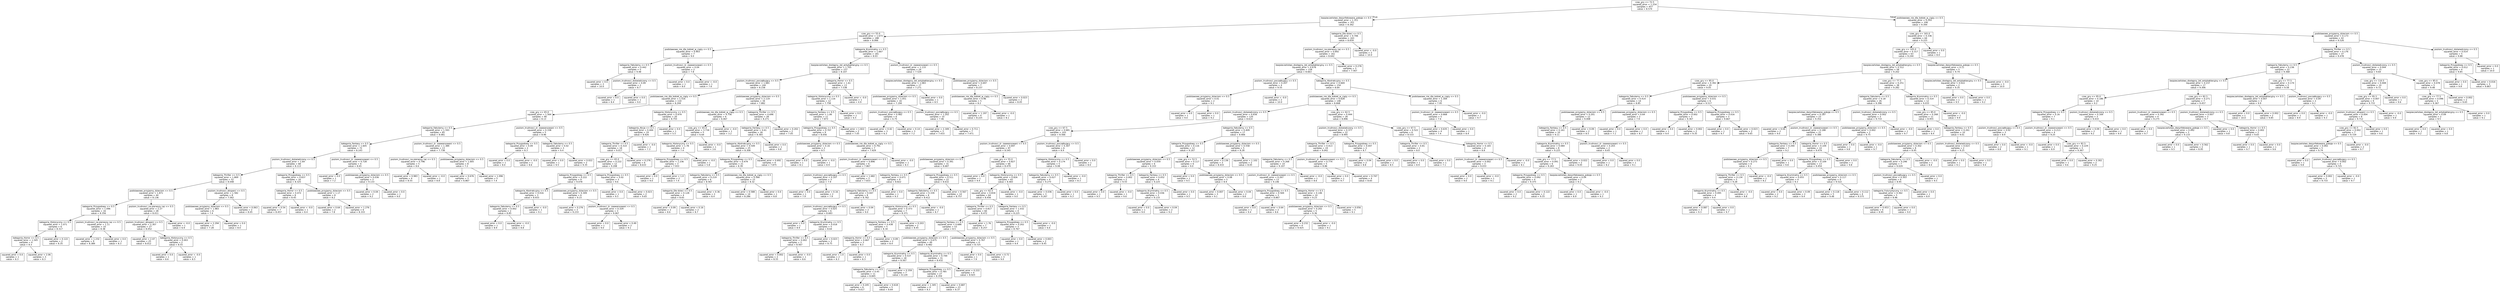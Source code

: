 digraph Tree {
node [shape=box, fontname="helvetica"] ;
edge [fontname="helvetica"] ;
0 [label="czas_gry <= 72.5\nsquared_error = 1.254\nsamples = 457\nvalue = 8.574"] ;
1 [label="bezpieczeństwo_dezynfekowane_pokoje <= 0.5\nsquared_error = 1.311\nsamples = 351\nvalue = 8.342"] ;
0 -> 1 [labeldistance=2.5, labelangle=45, headlabel="True"] ;
2 [label="czas_gry <= 55.0\nsquared_error = 1.673\nsamples = 188\nvalue = 8.066"] ;
1 -> 2 ;
3 [label="podstawowe_nie_dla_kobiet_w_ciąży <= 0.5\nsquared_error = 0.903\nsamples = 7\nvalue = 9.0"] ;
2 -> 3 ;
4 [label="kategoria_Fabularny <= 0.5\nsquared_error = 0.442\nsamples = 5\nvalue = 9.48"] ;
3 -> 4 ;
5 [label="squared_error = 0.0\nsamples = 3\nvalue = 10.0"] ;
4 -> 5 ;
6 [label="poziom_trudnosci_doświadczony <= 0.5\nsquared_error = 0.09\nsamples = 2\nvalue = 8.7"] ;
4 -> 6 ;
7 [label="squared_error = 0.0\nsamples = 1\nvalue = 8.4"] ;
6 -> 7 ;
8 [label="squared_error = 0.0\nsamples = 1\nvalue = 9.0"] ;
6 -> 8 ;
9 [label="poziom_trudnosci_śr. zaawansowani <= 0.5\nsquared_error = 0.04\nsamples = 2\nvalue = 7.8"] ;
3 -> 9 ;
10 [label="squared_error = 0.0\nsamples = 1\nvalue = 8.0"] ;
9 -> 10 ;
11 [label="squared_error = -0.0\nsamples = 1\nvalue = 7.6"] ;
9 -> 11 ;
12 [label="kategoria_Kryminalny <= 0.5\nsquared_error = 1.667\nsamples = 181\nvalue = 8.03"] ;
2 -> 12 ;
13 [label="bezpieczeństwo_dostępny_żel_antybakteryjny <= 0.5\nsquared_error = 1.705\nsamples = 157\nvalue = 8.107"] ;
12 -> 13 ;
14 [label="poziom_trudnosci_początkujący <= 0.5\nsquared_error = 1.681\nsamples = 144\nvalue = 8.158"] ;
13 -> 14 ;
15 [label="podstawowe_nie_dla_kobiet_w_ciąży <= 0.5\nsquared_error = 1.516\nsamples = 110\nvalue = 8.244"] ;
14 -> 15 ;
16 [label="czas_gry <= 65.0\nsquared_error = 1.564\nsamples = 90\nvalue = 8.13"] ;
15 -> 16 ;
17 [label="kategoria_Fabularny <= 0.5\nsquared_error = 1.593\nsamples = 85\nvalue = 8.081"] ;
16 -> 17 ;
18 [label="kategoria_Fantasy <= 0.5\nsquared_error = 1.605\nsamples = 72\nvalue = 8.143"] ;
17 -> 18 ;
19 [label="poziom_trudnosci_doświadczony <= 0.5\nsquared_error = 1.64\nsamples = 68\nvalue = 8.113"] ;
18 -> 19 ;
20 [label="kategoria_Thriller <= 0.5\nsquared_error = 1.869\nsamples = 52\nvalue = 8.048"] ;
19 -> 20 ;
21 [label="podstawowe_przyjazny_dzieciom <= 0.5\nsquared_error = 1.871\nsamples = 44\nvalue = 8.136"] ;
20 -> 21 ;
22 [label="kategoria_Przygodowy <= 0.5\nsquared_error = 1.096\nsamples = 16\nvalue = 8.356"] ;
21 -> 22 ;
23 [label="kategoria_Historyczny <= 0.5\nsquared_error = 1.071\nsamples = 6\nvalue = 8.317"] ;
22 -> 23 ;
24 [label="kategoria_Horror <= 0.5\nsquared_error = 1.545\nsamples = 4\nvalue = 8.3"] ;
23 -> 24 ;
25 [label="squared_error = 0.0\nsamples = 1\nvalue = 8.3"] ;
24 -> 25 ;
26 [label="squared_error = 2.06\nsamples = 3\nvalue = 8.3"] ;
24 -> 26 ;
27 [label="squared_error = 0.122\nsamples = 2\nvalue = 8.35"] ;
23 -> 27 ;
28 [label="poziom_trudnosci_na pierwszy raz <= 0.5\nsquared_error = 1.11\nsamples = 10\nvalue = 8.38"] ;
22 -> 28 ;
29 [label="squared_error = 1.232\nsamples = 9\nvalue = 8.389"] ;
28 -> 29 ;
30 [label="squared_error = 0.0\nsamples = 1\nvalue = 8.3"] ;
28 -> 30 ;
31 [label="poziom_trudnosci_na pierwszy raz <= 0.5\nsquared_error = 2.27\nsamples = 28\nvalue = 8.011"] ;
21 -> 31 ;
32 [label="poziom_trudnosci_eksperci <= 0.5\nsquared_error = 2.307\nsamples = 27\nvalue = 8.052"] ;
31 -> 32 ;
33 [label="squared_error = 2.47\nsamples = 25\nvalue = 8.012"] ;
32 -> 33 ;
34 [label="kategoria_Historyczny <= 0.5\nsquared_error = 0.003\nsamples = 2\nvalue = 8.55"] ;
32 -> 34 ;
35 [label="squared_error = 0.0\nsamples = 1\nvalue = 8.6"] ;
34 -> 35 ;
36 [label="squared_error = -0.0\nsamples = 1\nvalue = 8.5"] ;
34 -> 36 ;
37 [label="squared_error = -0.0\nsamples = 1\nvalue = 6.9"] ;
31 -> 37 ;
38 [label="poziom_trudnosci_eksperci <= 0.5\nsquared_error = 1.582\nsamples = 8\nvalue = 7.562"] ;
20 -> 38 ;
39 [label="podstawowe_przyjazny_dzieciom <= 0.5\nsquared_error = 1.983\nsamples = 6\nvalue = 7.4"] ;
38 -> 39 ;
40 [label="squared_error = 2.294\nsamples = 5\nvalue = 7.28"] ;
39 -> 40 ;
41 [label="squared_error = 0.0\nsamples = 1\nvalue = 8.0"] ;
39 -> 41 ;
42 [label="squared_error = 0.063\nsamples = 2\nvalue = 8.05"] ;
38 -> 42 ;
43 [label="kategoria_Przygodowy <= 0.5\nsquared_error = 0.837\nsamples = 16\nvalue = 8.325"] ;
19 -> 43 ;
44 [label="kategoria_Horror <= 0.5\nsquared_error = 0.472\nsamples = 8\nvalue = 8.45"] ;
43 -> 44 ;
45 [label="squared_error = 0.54\nsamples = 7\nvalue = 8.457"] ;
44 -> 45 ;
46 [label="squared_error = -0.0\nsamples = 1\nvalue = 8.4"] ;
44 -> 46 ;
47 [label="podstawowe_przyjazny_dzieciom <= 0.5\nsquared_error = 1.17\nsamples = 8\nvalue = 8.2"] ;
43 -> 47 ;
48 [label="squared_error = 0.64\nsamples = 2\nvalue = 7.8"] ;
47 -> 48 ;
49 [label="squared_error = 1.276\nsamples = 6\nvalue = 8.333"] ;
47 -> 49 ;
50 [label="poziom_trudnosci_śr. zaawansowani <= 0.5\nsquared_error = 0.728\nsamples = 4\nvalue = 8.65"] ;
18 -> 50 ;
51 [label="squared_error = 0.0\nsamples = 1\nvalue = 7.2"] ;
50 -> 51 ;
52 [label="podstawowe_przyjazny_dzieciom <= 0.5\nsquared_error = 0.036\nsamples = 3\nvalue = 9.133"] ;
50 -> 52 ;
53 [label="squared_error = 0.04\nsamples = 2\nvalue = 9.2"] ;
52 -> 53 ;
54 [label="squared_error = 0.0\nsamples = 1\nvalue = 9.0"] ;
52 -> 54 ;
55 [label="poziom_trudnosci_śr. zaawansowani <= 0.5\nsquared_error = 1.389\nsamples = 13\nvalue = 7.738"] ;
17 -> 55 ;
56 [label="poziom_trudnosci_na pierwszy raz <= 0.5\nsquared_error = 0.796\nsamples = 5\nvalue = 8.6"] ;
55 -> 56 ;
57 [label="squared_error = 0.983\nsamples = 4\nvalue = 8.55"] ;
56 -> 57 ;
58 [label="squared_error = -0.0\nsamples = 1\nvalue = 8.8"] ;
56 -> 58 ;
59 [label="podstawowe_przyjazny_dzieciom <= 0.5\nsquared_error = 1.005\nsamples = 8\nvalue = 7.2"] ;
55 -> 59 ;
60 [label="squared_error = 0.676\nsamples = 3\nvalue = 6.867"] ;
59 -> 60 ;
61 [label="squared_error = 1.096\nsamples = 5\nvalue = 7.4"] ;
59 -> 61 ;
62 [label="poziom_trudnosci_śr. zaawansowani <= 0.5\nsquared_error = 0.338\nsamples = 5\nvalue = 8.96"] ;
16 -> 62 ;
63 [label="kategoria_Przygodowy <= 0.5\nsquared_error = 0.09\nsamples = 2\nvalue = 8.3"] ;
62 -> 63 ;
64 [label="squared_error = 0.0\nsamples = 1\nvalue = 8.0"] ;
63 -> 64 ;
65 [label="squared_error = -0.0\nsamples = 1\nvalue = 8.6"] ;
63 -> 65 ;
66 [label="kategoria_Fabularny <= 0.5\nsquared_error = 0.02\nsamples = 3\nvalue = 9.4"] ;
62 -> 66 ;
67 [label="squared_error = 0.0\nsamples = 1\nvalue = 9.5"] ;
66 -> 67 ;
68 [label="squared_error = 0.022\nsamples = 2\nvalue = 9.35"] ;
66 -> 68 ;
69 [label="kategoria_Historyczny <= 0.5\nsquared_error = 0.979\nsamples = 20\nvalue = 8.755"] ;
15 -> 69 ;
70 [label="kategoria_Akcja <= 0.5\nsquared_error = 0.444\nsamples = 19\nvalue = 8.926"] ;
69 -> 70 ;
71 [label="kategoria_Thriller <= 0.5\nsquared_error = 0.314\nsamples = 18\nvalue = 9.017"] ;
70 -> 71 ;
72 [label="czas_gry <= 65.0\nsquared_error = 0.222\nsamples = 12\nvalue = 9.208"] ;
71 -> 72 ;
73 [label="kategoria_Przygodowy <= 0.5\nsquared_error = 0.222\nsamples = 9\nvalue = 9.078"] ;
72 -> 73 ;
74 [label="kategoria_Abstrakcyjny <= 0.5\nsquared_error = 0.016\nsamples = 3\nvalue = 8.933"] ;
73 -> 74 ;
75 [label="kategoria_Fabularny <= 0.5\nsquared_error = 0.002\nsamples = 2\nvalue = 8.85"] ;
74 -> 75 ;
76 [label="squared_error = 0.0\nsamples = 1\nvalue = 8.9"] ;
75 -> 76 ;
77 [label="squared_error = -0.0\nsamples = 1\nvalue = 8.8"] ;
75 -> 77 ;
78 [label="squared_error = -0.0\nsamples = 1\nvalue = 9.1"] ;
74 -> 78 ;
79 [label="podstawowe_przyjazny_dzieciom <= 0.5\nsquared_error = 0.309\nsamples = 6\nvalue = 9.15"] ;
73 -> 79 ;
80 [label="squared_error = 0.276\nsamples = 3\nvalue = 9.233"] ;
79 -> 80 ;
81 [label="poziom_trudnosci_śr. zaawansowani <= 0.5\nsquared_error = 0.329\nsamples = 3\nvalue = 9.067"] ;
79 -> 81 ;
82 [label="squared_error = 0.0\nsamples = 1\nvalue = 9.0"] ;
81 -> 82 ;
83 [label="squared_error = 0.49\nsamples = 2\nvalue = 9.1"] ;
81 -> 83 ;
84 [label="kategoria_Przygodowy <= 0.5\nsquared_error = 0.02\nsamples = 3\nvalue = 9.6"] ;
72 -> 84 ;
85 [label="squared_error = 0.0\nsamples = 1\nvalue = 9.5"] ;
84 -> 85 ;
86 [label="squared_error = 0.023\nsamples = 2\nvalue = 9.65"] ;
84 -> 86 ;
87 [label="squared_error = 0.276\nsamples = 6\nvalue = 8.633"] ;
71 -> 87 ;
88 [label="squared_error = -0.0\nsamples = 1\nvalue = 7.3"] ;
70 -> 88 ;
89 [label="squared_error = 0.0\nsamples = 1\nvalue = 5.5"] ;
69 -> 89 ;
90 [label="podstawowe_przyjazny_dzieciom <= 0.5\nsquared_error = 2.119\nsamples = 34\nvalue = 7.882"] ;
14 -> 90 ;
91 [label="podstawowe_nie_dla_kobiet_w_ciąży <= 0.5\nsquared_error = 4.756\nsamples = 6\nvalue = 6.067"] ;
90 -> 91 ;
92 [label="czas_gry <= 65.0\nsquared_error = 3.734\nsamples = 5\nvalue = 6.64"] ;
91 -> 92 ;
93 [label="kategoria_Historyczny <= 0.5\nsquared_error = 1.78\nsamples = 4\nvalue = 7.4"] ;
92 -> 93 ;
94 [label="kategoria_Przygodowy <= 0.5\nsquared_error = 1.236\nsamples = 3\nvalue = 7.933"] ;
93 -> 94 ;
95 [label="squared_error = 0.0\nsamples = 1\nvalue = 9.0"] ;
94 -> 95 ;
96 [label="squared_error = 1.0\nsamples = 2\nvalue = 7.4"] ;
94 -> 96 ;
97 [label="squared_error = -0.0\nsamples = 1\nvalue = 5.8"] ;
93 -> 97 ;
98 [label="squared_error = -0.0\nsamples = 1\nvalue = 3.6"] ;
92 -> 98 ;
99 [label="squared_error = -0.0\nsamples = 1\nvalue = 3.2"] ;
91 -> 99 ;
100 [label="kategoria_Thriller <= 0.5\nsquared_error = 0.696\nsamples = 28\nvalue = 8.271"] ;
90 -> 100 ;
101 [label="kategoria_Fantasy <= 0.5\nsquared_error = 0.61\nsamples = 26\nvalue = 8.365"] ;
100 -> 101 ;
102 [label="kategoria_Abstrakcyjny <= 0.5\nsquared_error = 0.549\nsamples = 25\nvalue = 8.308"] ;
101 -> 102 ;
103 [label="kategoria_Przygodowy <= 0.5\nsquared_error = 0.479\nsamples = 21\nvalue = 8.39"] ;
102 -> 103 ;
104 [label="kategoria_Fabularny <= 0.5\nsquared_error = 0.219\nsamples = 6\nvalue = 8.567"] ;
103 -> 104 ;
105 [label="kategoria_Dla dzieci <= 0.5\nsquared_error = 0.128\nsamples = 4\nvalue = 8.65"] ;
104 -> 105 ;
106 [label="squared_error = 0.09\nsamples = 2\nvalue = 8.6"] ;
105 -> 106 ;
107 [label="squared_error = 0.16\nsamples = 2\nvalue = 8.7"] ;
105 -> 107 ;
108 [label="squared_error = 0.36\nsamples = 2\nvalue = 8.4"] ;
104 -> 108 ;
109 [label="podstawowe_nie_dla_kobiet_w_ciąży <= 0.5\nsquared_error = 0.566\nsamples = 15\nvalue = 8.32"] ;
103 -> 109 ;
110 [label="squared_error = 0.588\nsamples = 14\nvalue = 8.286"] ;
109 -> 110 ;
111 [label="squared_error = 0.0\nsamples = 1\nvalue = 8.8"] ;
109 -> 111 ;
112 [label="squared_error = 0.692\nsamples = 4\nvalue = 7.875"] ;
102 -> 112 ;
113 [label="squared_error = 0.0\nsamples = 1\nvalue = 9.8"] ;
101 -> 113 ;
114 [label="squared_error = 0.202\nsamples = 2\nvalue = 7.05"] ;
100 -> 114 ;
115 [label="kategoria_Horror <= 0.5\nsquared_error = 1.61\nsamples = 13\nvalue = 7.538"] ;
13 -> 115 ;
116 [label="kategoria_Historyczny <= 0.5\nsquared_error = 1.116\nsamples = 12\nvalue = 7.758"] ;
115 -> 116 ;
117 [label="kategoria_Fantasy <= 0.5\nsquared_error = 1.06\nsamples = 11\nvalue = 7.873"] ;
116 -> 117 ;
118 [label="kategoria_Przygodowy <= 0.5\nsquared_error = 0.707\nsamples = 9\nvalue = 8.056"] ;
117 -> 118 ;
119 [label="podstawowe_przyjazny_dzieciom <= 0.5\nsquared_error = 0.16\nsamples = 2\nvalue = 8.5"] ;
118 -> 119 ;
120 [label="squared_error = 0.0\nsamples = 1\nvalue = 8.1"] ;
119 -> 120 ;
121 [label="squared_error = -0.0\nsamples = 1\nvalue = 8.9"] ;
119 -> 121 ;
122 [label="podstawowe_nie_dla_kobiet_w_ciąży <= 0.5\nsquared_error = 0.791\nsamples = 7\nvalue = 7.929"] ;
118 -> 122 ;
123 [label="poziom_trudnosci_śr. zaawansowani <= 0.5\nsquared_error = 0.896\nsamples = 6\nvalue = 7.867"] ;
122 -> 123 ;
124 [label="poziom_trudnosci_początkujący <= 0.5\nsquared_error = 0.107\nsamples = 3\nvalue = 7.9"] ;
123 -> 124 ;
125 [label="squared_error = 0.0\nsamples = 1\nvalue = 7.9"] ;
124 -> 125 ;
126 [label="squared_error = 0.16\nsamples = 2\nvalue = 7.9"] ;
124 -> 126 ;
127 [label="squared_error = 1.682\nsamples = 3\nvalue = 7.833"] ;
123 -> 127 ;
128 [label="squared_error = -0.0\nsamples = 1\nvalue = 8.3"] ;
122 -> 128 ;
129 [label="squared_error = 1.822\nsamples = 2\nvalue = 7.05"] ;
117 -> 129 ;
130 [label="squared_error = 0.0\nsamples = 1\nvalue = 6.5"] ;
116 -> 130 ;
131 [label="squared_error = -0.0\nsamples = 1\nvalue = 4.9"] ;
115 -> 131 ;
132 [label="poziom_trudnosci_śr. zaawansowani <= 0.5\nsquared_error = 1.133\nsamples = 24\nvalue = 7.529"] ;
12 -> 132 ;
133 [label="bezpieczeństwo_dostępny_żel_antybakteryjny <= 0.5\nsquared_error = 1.083\nsamples = 17\nvalue = 7.271"] ;
132 -> 133 ;
134 [label="podstawowe_przyjazny_dzieciom <= 0.5\nsquared_error = 1.051\nsamples = 16\nvalue = 7.194"] ;
133 -> 134 ;
135 [label="poziom_trudnosci_początkujący <= 0.5\nsquared_error = 0.482\nsamples = 6\nvalue = 6.75"] ;
134 -> 135 ;
136 [label="squared_error = 0.42\nsamples = 3\nvalue = 6.3"] ;
135 -> 136 ;
137 [label="squared_error = 0.14\nsamples = 3\nvalue = 7.2"] ;
135 -> 137 ;
138 [label="poziom_trudnosci_początkujący <= 0.5\nsquared_error = 1.202\nsamples = 10\nvalue = 7.46"] ;
134 -> 138 ;
139 [label="squared_error = 2.349\nsamples = 3\nvalue = 7.433"] ;
138 -> 139 ;
140 [label="squared_error = 0.711\nsamples = 7\nvalue = 7.471"] ;
138 -> 140 ;
141 [label="squared_error = 0.0\nsamples = 1\nvalue = 8.5"] ;
133 -> 141 ;
142 [label="podstawowe_przyjazny_dzieciom <= 0.5\nsquared_error = 0.697\nsamples = 7\nvalue = 8.157"] ;
132 -> 142 ;
143 [label="podstawowe_nie_dla_kobiet_w_ciąży <= 0.5\nsquared_error = 0.96\nsamples = 5\nvalue = 8.2"] ;
142 -> 143 ;
144 [label="squared_error = 1.197\nsamples = 4\nvalue = 8.225"] ;
143 -> 144 ;
145 [label="squared_error = -0.0\nsamples = 1\nvalue = 8.1"] ;
143 -> 145 ;
146 [label="squared_error = 0.023\nsamples = 2\nvalue = 8.05"] ;
142 -> 146 ;
147 [label="kategoria_Dla dzieci <= 0.5\nsquared_error = 0.706\nsamples = 163\nvalue = 8.659"] ;
1 -> 147 ;
148 [label="poziom_trudnosci_na pierwszy raz <= 0.5\nsquared_error = 0.692\nsamples = 161\nvalue = 8.642"] ;
147 -> 148 ;
149 [label="bezpieczeństwo_dostępny_żel_antybakteryjny <= 0.5\nsquared_error = 0.678\nsamples = 158\nvalue = 8.663"] ;
148 -> 149 ;
150 [label="poziom_trudnosci_początkujący <= 0.5\nsquared_error = 0.207\nsamples = 4\nvalue = 9.55"] ;
149 -> 150 ;
151 [label="podstawowe_przyjazny_dzieciom <= 0.5\nsquared_error = 0.01\nsamples = 2\nvalue = 9.1"] ;
150 -> 151 ;
152 [label="squared_error = 0.0\nsamples = 1\nvalue = 9.0"] ;
151 -> 152 ;
153 [label="squared_error = 0.0\nsamples = 1\nvalue = 9.2"] ;
151 -> 153 ;
154 [label="squared_error = -0.0\nsamples = 2\nvalue = 10.0"] ;
150 -> 154 ;
155 [label="kategoria_Abstrakcyjny <= 0.5\nsquared_error = 0.669\nsamples = 154\nvalue = 8.64"] ;
149 -> 155 ;
156 [label="podstawowe_nie_dla_kobiet_w_ciąży <= 0.5\nsquared_error = 0.628\nsamples = 148\nvalue = 8.668"] ;
155 -> 156 ;
157 [label="poziom_trudnosci_doświadczony <= 0.5\nsquared_error = 0.656\nsamples = 120\nvalue = 8.614"] ;
156 -> 157 ;
158 [label="czas_gry <= 67.5\nsquared_error = 0.681\nsamples = 103\nvalue = 8.566"] ;
157 -> 158 ;
159 [label="poziom_trudnosci_śr. zaawansowani <= 0.5\nsquared_error = 0.697\nsamples = 97\nvalue = 8.545"] ;
158 -> 159 ;
160 [label="podstawowe_przyjazny_dzieciom <= 0.5\nsquared_error = 0.391\nsamples = 31\nvalue = 8.687"] ;
159 -> 160 ;
161 [label="kategoria_Fantasy <= 0.5\nsquared_error = 0.071\nsamples = 9\nvalue = 8.822"] ;
160 -> 161 ;
162 [label="kategoria_Fabularny <= 0.5\nsquared_error = 0.047\nsamples = 8\nvalue = 8.762"] ;
161 -> 162 ;
163 [label="poziom_trudnosci_początkujący <= 0.5\nsquared_error = 0.025\nsamples = 6\nvalue = 8.683"] ;
162 -> 163 ;
164 [label="squared_error = 0.0\nsamples = 1\nvalue = 8.9"] ;
163 -> 164 ;
165 [label="kategoria_Kryminalny <= 0.5\nsquared_error = 0.018\nsamples = 5\nvalue = 8.64"] ;
163 -> 165 ;
166 [label="kategoria_Thriller <= 0.5\nsquared_error = 0.002\nsamples = 3\nvalue = 8.567"] ;
165 -> 166 ;
167 [label="squared_error = 0.002\nsamples = 2\nvalue = 8.55"] ;
166 -> 167 ;
168 [label="squared_error = -0.0\nsamples = 1\nvalue = 8.6"] ;
166 -> 168 ;
169 [label="squared_error = 0.023\nsamples = 2\nvalue = 8.75"] ;
165 -> 169 ;
170 [label="squared_error = 0.04\nsamples = 2\nvalue = 9.0"] ;
162 -> 170 ;
171 [label="squared_error = 0.0\nsamples = 1\nvalue = 9.3"] ;
161 -> 171 ;
172 [label="kategoria_Przygodowy <= 0.5\nsquared_error = 0.511\nsamples = 22\nvalue = 8.632"] ;
160 -> 172 ;
173 [label="kategoria_Fabularny <= 0.5\nsquared_error = 0.339\nsamples = 8\nvalue = 8.412"] ;
172 -> 173 ;
174 [label="kategoria_Historyczny <= 0.5\nsquared_error = 0.373\nsamples = 7\nvalue = 8.371"] ;
173 -> 174 ;
175 [label="kategoria_Fantasy <= 0.5\nsquared_error = 0.438\nsamples = 5\nvalue = 8.34"] ;
174 -> 175 ;
176 [label="kategoria_Horror <= 0.5\nsquared_error = 0.667\nsamples = 3\nvalue = 8.3"] ;
175 -> 176 ;
177 [label="squared_error = 1.0\nsamples = 2\nvalue = 8.3"] ;
176 -> 177 ;
178 [label="squared_error = 0.0\nsamples = 1\nvalue = 8.3"] ;
176 -> 178 ;
179 [label="squared_error = 0.09\nsamples = 2\nvalue = 8.4"] ;
175 -> 179 ;
180 [label="squared_error = 0.203\nsamples = 2\nvalue = 8.45"] ;
174 -> 180 ;
181 [label="squared_error = -0.0\nsamples = 1\nvalue = 8.7"] ;
173 -> 181 ;
182 [label="squared_error = 0.567\nsamples = 14\nvalue = 8.757"] ;
172 -> 182 ;
183 [label="czas_gry <= 55.0\nsquared_error = 0.827\nsamples = 66\nvalue = 8.479"] ;
159 -> 183 ;
184 [label="squared_error = 0.0\nsamples = 1\nvalue = 9.4"] ;
183 -> 184 ;
185 [label="kategoria_Historyczny <= 0.5\nsquared_error = 0.826\nsamples = 65\nvalue = 8.465"] ;
183 -> 185 ;
186 [label="czas_gry <= 62.5\nsquared_error = 0.834\nsamples = 64\nvalue = 8.456"] ;
185 -> 186 ;
187 [label="kategoria_Thriller <= 0.5\nsquared_error = 0.817\nsamples = 60\nvalue = 8.472"] ;
186 -> 187 ;
188 [label="kategoria_Fantasy <= 0.5\nsquared_error = 0.686\nsamples = 53\nvalue = 8.5"] ;
187 -> 188 ;
189 [label="podstawowe_przyjazny_dzieciom <= 0.5\nsquared_error = 0.675\nsamples = 49\nvalue = 8.482"] ;
188 -> 189 ;
190 [label="kategoria_Kryminalny <= 0.5\nsquared_error = 0.537\nsamples = 18\nvalue = 8.567"] ;
189 -> 190 ;
191 [label="kategoria_Fabularny <= 0.5\nsquared_error = 0.45\nsamples = 11\nvalue = 8.845"] ;
190 -> 191 ;
192 [label="squared_error = 0.245\nsamples = 6\nvalue = 9.017"] ;
191 -> 192 ;
193 [label="squared_error = 0.618\nsamples = 5\nvalue = 8.64"] ;
191 -> 193 ;
194 [label="squared_error = 0.359\nsamples = 7\nvalue = 8.129"] ;
190 -> 194 ;
195 [label="kategoria_Kryminalny <= 0.5\nsquared_error = 0.749\nsamples = 31\nvalue = 8.432"] ;
189 -> 195 ;
196 [label="kategoria_Przygodowy <= 0.5\nsquared_error = 0.785\nsamples = 27\nvalue = 8.359"] ;
195 -> 196 ;
197 [label="squared_error = 1.345\nsamples = 4\nvalue = 8.3"] ;
196 -> 197 ;
198 [label="squared_error = 0.687\nsamples = 23\nvalue = 8.37"] ;
196 -> 198 ;
199 [label="squared_error = 0.222\nsamples = 4\nvalue = 8.925"] ;
195 -> 199 ;
200 [label="podstawowe_przyjazny_dzieciom <= 0.5\nsquared_error = 0.767\nsamples = 4\nvalue = 8.725"] ;
188 -> 200 ;
201 [label="squared_error = 0.0\nsamples = 1\nvalue = 7.9"] ;
200 -> 201 ;
202 [label="squared_error = 0.72\nsamples = 3\nvalue = 9.0"] ;
200 -> 202 ;
203 [label="squared_error = 1.76\nsamples = 7\nvalue = 8.257"] ;
187 -> 203 ;
204 [label="kategoria_Fantasy <= 0.5\nsquared_error = 1.032\nsamples = 4\nvalue = 8.225"] ;
186 -> 204 ;
205 [label="kategoria_Przygodowy <= 0.5\nsquared_error = 0.202\nsamples = 3\nvalue = 8.767"] ;
204 -> 205 ;
206 [label="squared_error = 0.0\nsamples = 1\nvalue = 9.4"] ;
205 -> 206 ;
207 [label="squared_error = 0.003\nsamples = 2\nvalue = 8.45"] ;
205 -> 207 ;
208 [label="squared_error = -0.0\nsamples = 1\nvalue = 6.6"] ;
204 -> 208 ;
209 [label="squared_error = -0.0\nsamples = 1\nvalue = 9.0"] ;
185 -> 209 ;
210 [label="poziom_trudnosci_początkujący <= 0.5\nsquared_error = 0.307\nsamples = 6\nvalue = 8.9"] ;
158 -> 210 ;
211 [label="kategoria_Historyczny <= 0.5\nsquared_error = 0.174\nsamples = 5\nvalue = 9.08"] ;
210 -> 211 ;
212 [label="kategoria_Fabularny <= 0.5\nsquared_error = 0.027\nsamples = 4\nvalue = 9.275"] ;
211 -> 212 ;
213 [label="squared_error = 0.036\nsamples = 3\nvalue = 9.267"] ;
212 -> 213 ;
214 [label="squared_error = 0.0\nsamples = 1\nvalue = 9.3"] ;
212 -> 214 ;
215 [label="squared_error = -0.0\nsamples = 1\nvalue = 8.3"] ;
211 -> 215 ;
216 [label="squared_error = 0.0\nsamples = 1\nvalue = 8.0"] ;
210 -> 216 ;
217 [label="kategoria_Fabularny <= 0.5\nsquared_error = 0.409\nsamples = 17\nvalue = 8.906"] ;
157 -> 217 ;
218 [label="kategoria_Przygodowy <= 0.5\nsquared_error = 0.116\nsamples = 12\nvalue = 9.167"] ;
217 -> 218 ;
219 [label="podstawowe_przyjazny_dzieciom <= 0.5\nsquared_error = 0.059\nsamples = 6\nvalue = 9.333"] ;
218 -> 219 ;
220 [label="kategoria_Thriller <= 0.5\nsquared_error = 0.002\nsamples = 2\nvalue = 9.55"] ;
219 -> 220 ;
221 [label="squared_error = 0.0\nsamples = 1\nvalue = 9.5"] ;
220 -> 221 ;
222 [label="squared_error = -0.0\nsamples = 1\nvalue = 9.6"] ;
220 -> 222 ;
223 [label="kategoria_Fantasy <= 0.5\nsquared_error = 0.052\nsamples = 4\nvalue = 9.225"] ;
219 -> 223 ;
224 [label="kategoria_Kryminalny <= 0.5\nsquared_error = 0.036\nsamples = 3\nvalue = 9.133"] ;
223 -> 224 ;
225 [label="squared_error = 0.0\nsamples = 1\nvalue = 9.0"] ;
224 -> 225 ;
226 [label="squared_error = 0.04\nsamples = 2\nvalue = 9.2"] ;
224 -> 226 ;
227 [label="squared_error = 0.0\nsamples = 1\nvalue = 9.5"] ;
223 -> 227 ;
228 [label="czas_gry <= 52.5\nsquared_error = 0.117\nsamples = 6\nvalue = 9.0"] ;
218 -> 228 ;
229 [label="squared_error = 0.0\nsamples = 1\nvalue = 9.5"] ;
228 -> 229 ;
230 [label="podstawowe_przyjazny_dzieciom <= 0.5\nsquared_error = 0.08\nsamples = 5\nvalue = 8.9"] ;
228 -> 230 ;
231 [label="squared_error = 0.007\nsamples = 3\nvalue = 9.1"] ;
230 -> 231 ;
232 [label="squared_error = 0.04\nsamples = 2\nvalue = 8.6"] ;
230 -> 232 ;
233 [label="podstawowe_przyjazny_dzieciom <= 0.5\nsquared_error = 0.558\nsamples = 5\nvalue = 8.28"] ;
217 -> 233 ;
234 [label="squared_error = 0.136\nsamples = 3\nvalue = 8.433"] ;
233 -> 234 ;
235 [label="squared_error = 1.102\nsamples = 2\nvalue = 8.05"] ;
233 -> 235 ;
236 [label="czas_gry <= 62.5\nsquared_error = 0.444\nsamples = 28\nvalue = 8.896"] ;
156 -> 236 ;
237 [label="poziom_trudnosci_doświadczony <= 0.5\nsquared_error = 0.377\nsamples = 22\nvalue = 8.995"] ;
236 -> 237 ;
238 [label="kategoria_Thriller <= 0.5\nsquared_error = 0.413\nsamples = 19\nvalue = 9.042"] ;
237 -> 238 ;
239 [label="kategoria_Fabularny <= 0.5\nsquared_error = 0.268\nsamples = 14\nvalue = 9.107"] ;
238 -> 239 ;
240 [label="poziom_trudnosci_śr. zaawansowani <= 0.5\nsquared_error = 0.267\nsamples = 13\nvalue = 9.146"] ;
239 -> 240 ;
241 [label="kategoria_Przygodowy <= 0.5\nsquared_error = 0.569\nsamples = 3\nvalue = 8.867"] ;
240 -> 241 ;
242 [label="squared_error = 0.0\nsamples = 1\nvalue = 9.4"] ;
241 -> 242 ;
243 [label="squared_error = 0.64\nsamples = 2\nvalue = 8.6"] ;
241 -> 243 ;
244 [label="kategoria_Horror <= 0.5\nsquared_error = 0.146\nsamples = 10\nvalue = 9.23"] ;
240 -> 244 ;
245 [label="podstawowe_przyjazny_dzieciom <= 0.5\nsquared_error = 0.202\nsamples = 5\nvalue = 9.36"] ;
244 -> 245 ;
246 [label="squared_error = 0.232\nsamples = 4\nvalue = 9.425"] ;
245 -> 246 ;
247 [label="squared_error = -0.0\nsamples = 1\nvalue = 9.1"] ;
245 -> 247 ;
248 [label="squared_error = 0.056\nsamples = 5\nvalue = 9.1"] ;
244 -> 248 ;
249 [label="squared_error = -0.0\nsamples = 1\nvalue = 8.6"] ;
239 -> 249 ;
250 [label="poziom_trudnosci_śr. zaawansowani <= 0.5\nsquared_error = 0.774\nsamples = 5\nvalue = 8.86"] ;
238 -> 250 ;
251 [label="squared_error = 0.0\nsamples = 1\nvalue = 9.7"] ;
250 -> 251 ;
252 [label="squared_error = 0.747\nsamples = 4\nvalue = 8.65"] ;
250 -> 252 ;
253 [label="kategoria_Przygodowy <= 0.5\nsquared_error = 0.047\nsamples = 3\nvalue = 8.7"] ;
237 -> 253 ;
254 [label="squared_error = 0.04\nsamples = 2\nvalue = 8.8"] ;
253 -> 254 ;
255 [label="squared_error = 0.0\nsamples = 1\nvalue = 8.5"] ;
253 -> 255 ;
256 [label="czas_gry <= 67.5\nsquared_error = 0.522\nsamples = 6\nvalue = 8.533"] ;
236 -> 256 ;
257 [label="kategoria_Thriller <= 0.5\nsquared_error = 0.81\nsamples = 2\nvalue = 8.0"] ;
256 -> 257 ;
258 [label="squared_error = 0.0\nsamples = 1\nvalue = 8.9"] ;
257 -> 258 ;
259 [label="squared_error = 0.0\nsamples = 1\nvalue = 7.1"] ;
257 -> 259 ;
260 [label="kategoria_Horror <= 0.5\nsquared_error = 0.165\nsamples = 4\nvalue = 8.8"] ;
256 -> 260 ;
261 [label="poziom_trudnosci_śr. zaawansowani <= 0.5\nsquared_error = 0.002\nsamples = 3\nvalue = 9.033"] ;
260 -> 261 ;
262 [label="squared_error = 0.0\nsamples = 2\nvalue = 9.0"] ;
261 -> 262 ;
263 [label="squared_error = -0.0\nsamples = 1\nvalue = 9.1"] ;
261 -> 263 ;
264 [label="squared_error = -0.0\nsamples = 1\nvalue = 8.1"] ;
260 -> 264 ;
265 [label="podstawowe_nie_dla_kobiet_w_ciąży <= 0.5\nsquared_error = 1.169\nsamples = 6\nvalue = 7.95"] ;
155 -> 265 ;
266 [label="poziom_trudnosci_śr. zaawansowani <= 0.5\nsquared_error = 0.668\nsamples = 5\nvalue = 7.6"] ;
265 -> 266 ;
267 [label="squared_error = 0.635\nsamples = 4\nvalue = 7.4"] ;
266 -> 267 ;
268 [label="squared_error = 0.0\nsamples = 1\nvalue = 8.4"] ;
266 -> 268 ;
269 [label="squared_error = -0.0\nsamples = 1\nvalue = 9.7"] ;
265 -> 269 ;
270 [label="squared_error = 0.276\nsamples = 3\nvalue = 7.567"] ;
148 -> 270 ;
271 [label="squared_error = -0.0\nsamples = 2\nvalue = 10.0"] ;
147 -> 271 ;
272 [label="podstawowe_nie_dla_kobiet_w_ciąży <= 0.5\nsquared_error = 0.293\nsamples = 106\nvalue = 9.344"] ;
0 -> 272 [labeldistance=2.5, labelangle=-45, headlabel="False"] ;
273 [label="czas_gry <= 165.0\nsquared_error = 0.336\nsamples = 64\nvalue = 9.225"] ;
272 -> 273 ;
274 [label="czas_gry <= 105.0\nsquared_error = 0.317\nsamples = 63\nvalue = 9.244"] ;
273 -> 274 ;
275 [label="bezpieczeństwo_dostępny_żel_antybakteryjny <= 0.5\nsquared_error = 0.312\nsamples = 58\nvalue = 9.202"] ;
274 -> 275 ;
276 [label="czas_gry <= 85.0\nsquared_error = 0.392\nsamples = 20\nvalue = 9.05"] ;
275 -> 276 ;
277 [label="kategoria_Fabularny <= 0.5\nsquared_error = 0.414\nsamples = 14\nvalue = 8.85"] ;
276 -> 277 ;
278 [label="podstawowe_przyjazny_dzieciom <= 0.5\nsquared_error = 0.201\nsamples = 12\nvalue = 9.008"] ;
277 -> 278 ;
279 [label="kategoria_Fantasy <= 0.5\nsquared_error = 0.161\nsamples = 10\nvalue = 9.11"] ;
278 -> 279 ;
280 [label="kategoria_Kryminalny <= 0.5\nsquared_error = 0.084\nsamples = 8\nvalue = 9.225"] ;
279 -> 280 ;
281 [label="czas_gry <= 77.5\nsquared_error = 0.091\nsamples = 6\nvalue = 9.283"] ;
280 -> 281 ;
282 [label="kategoria_Przygodowy <= 0.5\nsquared_error = 0.092\nsamples = 4\nvalue = 9.375"] ;
281 -> 282 ;
283 [label="squared_error = 0.0\nsamples = 2\nvalue = 9.2"] ;
282 -> 283 ;
284 [label="squared_error = 0.122\nsamples = 2\nvalue = 9.55"] ;
282 -> 284 ;
285 [label="bezpieczeństwo_dezynfekowane_pokoje <= 0.5\nsquared_error = 0.04\nsamples = 2\nvalue = 9.1"] ;
281 -> 285 ;
286 [label="squared_error = 0.0\nsamples = 1\nvalue = 8.9"] ;
285 -> 286 ;
287 [label="squared_error = -0.0\nsamples = 1\nvalue = 9.3"] ;
285 -> 287 ;
288 [label="squared_error = 0.022\nsamples = 2\nvalue = 9.05"] ;
280 -> 288 ;
289 [label="poziom_trudnosci_śr. zaawansowani <= 0.5\nsquared_error = 0.203\nsamples = 2\nvalue = 8.65"] ;
279 -> 289 ;
290 [label="squared_error = 0.0\nsamples = 1\nvalue = 8.2"] ;
289 -> 290 ;
291 [label="squared_error = 0.0\nsamples = 1\nvalue = 9.1"] ;
289 -> 291 ;
292 [label="squared_error = 0.09\nsamples = 2\nvalue = 8.5"] ;
278 -> 292 ;
293 [label="podstawowe_przyjazny_dzieciom <= 0.5\nsquared_error = 0.64\nsamples = 2\nvalue = 7.9"] ;
277 -> 293 ;
294 [label="squared_error = 0.0\nsamples = 1\nvalue = 7.1"] ;
293 -> 294 ;
295 [label="squared_error = 0.0\nsamples = 1\nvalue = 8.7"] ;
293 -> 295 ;
296 [label="podstawowe_przyjazny_dzieciom <= 0.5\nsquared_error = 0.031\nsamples = 6\nvalue = 9.517"] ;
276 -> 296 ;
297 [label="kategoria_Przygodowy <= 0.5\nsquared_error = 0.002\nsamples = 3\nvalue = 9.367"] ;
296 -> 297 ;
298 [label="squared_error = 0.0\nsamples = 1\nvalue = 9.4"] ;
297 -> 298 ;
299 [label="squared_error = 0.002\nsamples = 2\nvalue = 9.35"] ;
297 -> 299 ;
300 [label="kategoria_Przygodowy <= 0.5\nsquared_error = 0.016\nsamples = 3\nvalue = 9.667"] ;
296 -> 300 ;
301 [label="squared_error = 0.0\nsamples = 1\nvalue = 9.7"] ;
300 -> 301 ;
302 [label="squared_error = 0.023\nsamples = 2\nvalue = 9.65"] ;
300 -> 302 ;
303 [label="czas_gry <= 77.5\nsquared_error = 0.251\nsamples = 38\nvalue = 9.282"] ;
275 -> 303 ;
304 [label="kategoria_Fabularny <= 0.5\nsquared_error = 0.18\nsamples = 26\nvalue = 9.396"] ;
303 -> 304 ;
305 [label="bezpieczeństwo_dezynfekowane_pokoje <= 0.5\nsquared_error = 0.187\nsamples = 23\nvalue = 9.352"] ;
304 -> 305 ;
306 [label="squared_error = 0.04\nsamples = 2\nvalue = 9.0"] ;
305 -> 306 ;
307 [label="poziom_trudnosci_śr. zaawansowani <= 0.5\nsquared_error = 0.188\nsamples = 21\nvalue = 9.386"] ;
305 -> 307 ;
308 [label="kategoria_Fantasy <= 0.5\nsquared_error = 0.294\nsamples = 7\nvalue = 9.2"] ;
307 -> 308 ;
309 [label="podstawowe_przyjazny_dzieciom <= 0.5\nsquared_error = 0.273\nsamples = 6\nvalue = 9.1"] ;
308 -> 309 ;
310 [label="kategoria_Thriller <= 0.5\nsquared_error = 0.134\nsamples = 5\nvalue = 9.28"] ;
309 -> 310 ;
311 [label="kategoria_Kryminalny <= 0.5\nsquared_error = 0.095\nsamples = 4\nvalue = 9.4"] ;
310 -> 311 ;
312 [label="squared_error = 0.087\nsamples = 3\nvalue = 9.3"] ;
311 -> 312 ;
313 [label="squared_error = 0.0\nsamples = 1\nvalue = 9.7"] ;
311 -> 313 ;
314 [label="squared_error = -0.0\nsamples = 1\nvalue = 8.8"] ;
310 -> 314 ;
315 [label="squared_error = -0.0\nsamples = 1\nvalue = 8.2"] ;
309 -> 315 ;
316 [label="squared_error = 0.0\nsamples = 1\nvalue = 9.8"] ;
308 -> 316 ;
317 [label="kategoria_Horror <= 0.5\nsquared_error = 0.109\nsamples = 14\nvalue = 9.479"] ;
307 -> 317 ;
318 [label="kategoria_Przygodowy <= 0.5\nsquared_error = 0.109\nsamples = 13\nvalue = 9.454"] ;
317 -> 318 ;
319 [label="kategoria_Kryminalny <= 0.5\nsquared_error = 0.055\nsamples = 4\nvalue = 9.3"] ;
318 -> 319 ;
320 [label="squared_error = 0.0\nsamples = 2\nvalue = 9.2"] ;
319 -> 320 ;
321 [label="squared_error = 0.09\nsamples = 2\nvalue = 9.4"] ;
319 -> 321 ;
322 [label="podstawowe_przyjazny_dzieciom <= 0.5\nsquared_error = 0.117\nsamples = 9\nvalue = 9.522"] ;
318 -> 322 ;
323 [label="squared_error = 0.118\nsamples = 5\nvalue = 9.48"] ;
322 -> 323 ;
324 [label="squared_error = 0.112\nsamples = 4\nvalue = 9.575"] ;
322 -> 324 ;
325 [label="squared_error = 0.0\nsamples = 1\nvalue = 9.8"] ;
317 -> 325 ;
326 [label="poziom_trudnosci_doświadczony <= 0.5\nsquared_error = 0.002\nsamples = 3\nvalue = 9.733"] ;
304 -> 326 ;
327 [label="podstawowe_przyjazny_dzieciom <= 0.5\nsquared_error = 0.002\nsamples = 2\nvalue = 9.75"] ;
326 -> 327 ;
328 [label="squared_error = 0.0\nsamples = 1\nvalue = 9.8"] ;
327 -> 328 ;
329 [label="squared_error = -0.0\nsamples = 1\nvalue = 9.7"] ;
327 -> 329 ;
330 [label="squared_error = -0.0\nsamples = 1\nvalue = 9.7"] ;
326 -> 330 ;
331 [label="kategoria_Kryminalny <= 0.5\nsquared_error = 0.314\nsamples = 12\nvalue = 9.033"] ;
303 -> 331 ;
332 [label="czas_gry <= 85.0\nsquared_error = 0.268\nsamples = 11\nvalue = 8.955"] ;
331 -> 332 ;
333 [label="squared_error = 0.0\nsamples = 1\nvalue = 8.4"] ;
332 -> 333 ;
334 [label="kategoria_Fantasy <= 0.5\nsquared_error = 0.261\nsamples = 10\nvalue = 9.01"] ;
332 -> 334 ;
335 [label="podstawowe_przyjazny_dzieciom <= 0.5\nsquared_error = 0.302\nsamples = 8\nvalue = 8.95"] ;
334 -> 335 ;
336 [label="kategoria_Fabularny <= 0.5\nsquared_error = 0.296\nsamples = 7\nvalue = 9.029"] ;
335 -> 336 ;
337 [label="poziom_trudnosci_początkujący <= 0.5\nsquared_error = 0.303\nsamples = 6\nvalue = 8.95"] ;
336 -> 337 ;
338 [label="kategoria_Futurystyczny <= 0.5\nsquared_error = 0.362\nsamples = 5\nvalue = 8.96"] ;
337 -> 338 ;
339 [label="squared_error = 0.453\nsamples = 4\nvalue = 8.95"] ;
338 -> 339 ;
340 [label="squared_error = 0.0\nsamples = 1\nvalue = 9.0"] ;
338 -> 340 ;
341 [label="squared_error = 0.0\nsamples = 1\nvalue = 8.9"] ;
337 -> 341 ;
342 [label="squared_error = 0.0\nsamples = 1\nvalue = 9.5"] ;
336 -> 342 ;
343 [label="squared_error = -0.0\nsamples = 1\nvalue = 8.4"] ;
335 -> 343 ;
344 [label="poziom_trudnosci_doświadczony <= 0.5\nsquared_error = 0.023\nsamples = 2\nvalue = 9.25"] ;
334 -> 344 ;
345 [label="squared_error = 0.0\nsamples = 1\nvalue = 9.1"] ;
344 -> 345 ;
346 [label="squared_error = 0.0\nsamples = 1\nvalue = 9.4"] ;
344 -> 346 ;
347 [label="squared_error = -0.0\nsamples = 1\nvalue = 9.9"] ;
331 -> 347 ;
348 [label="bezpieczeństwo_dezynfekowane_pokoje <= 0.5\nsquared_error = 0.11\nsamples = 5\nvalue = 9.74"] ;
274 -> 348 ;
349 [label="bezpieczeństwo_dostępny_żel_antybakteryjny <= 0.5\nsquared_error = 0.022\nsamples = 2\nvalue = 9.35"] ;
348 -> 349 ;
350 [label="squared_error = 0.0\nsamples = 1\nvalue = 9.5"] ;
349 -> 350 ;
351 [label="squared_error = 0.0\nsamples = 1\nvalue = 9.2"] ;
349 -> 351 ;
352 [label="squared_error = -0.0\nsamples = 3\nvalue = 10.0"] ;
348 -> 352 ;
353 [label="squared_error = 0.0\nsamples = 1\nvalue = 8.0"] ;
273 -> 353 ;
354 [label="podstawowe_przyjazny_dzieciom <= 0.5\nsquared_error = 0.173\nsamples = 42\nvalue = 9.526"] ;
272 -> 354 ;
355 [label="kategoria_Thriller <= 0.5\nsquared_error = 0.176\nsamples = 37\nvalue = 9.478"] ;
354 -> 355 ;
356 [label="kategoria_Fabularny <= 0.5\nsquared_error = 0.236\nsamples = 22\nvalue = 9.368"] ;
355 -> 356 ;
357 [label="bezpieczeństwo_dostępny_żel_antybakteryjny <= 0.5\nsquared_error = 0.237\nsamples = 17\nvalue = 9.306"] ;
356 -> 357 ;
358 [label="czas_gry <= 95.0\nsquared_error = 0.186\nsamples = 10\nvalue = 9.2"] ;
357 -> 358 ;
359 [label="kategoria_Przygodowy <= 0.5\nsquared_error = 0.16\nsamples = 7\nvalue = 9.1"] ;
358 -> 359 ;
360 [label="poziom_trudnosci_początkujący <= 0.5\nsquared_error = 0.02\nsamples = 3\nvalue = 8.9"] ;
359 -> 360 ;
361 [label="squared_error = 0.0\nsamples = 2\nvalue = 8.8"] ;
360 -> 361 ;
362 [label="squared_error = -0.0\nsamples = 1\nvalue = 9.1"] ;
360 -> 362 ;
363 [label="poziom_trudnosci_śr. zaawansowani <= 0.5\nsquared_error = 0.213\nsamples = 4\nvalue = 9.25"] ;
359 -> 363 ;
364 [label="squared_error = 0.0\nsamples = 1\nvalue = 8.9"] ;
363 -> 364 ;
365 [label="czas_gry <= 82.5\nsquared_error = 0.229\nsamples = 3\nvalue = 9.367"] ;
363 -> 365 ;
366 [label="squared_error = 0.0\nsamples = 1\nvalue = 9.6"] ;
365 -> 366 ;
367 [label="squared_error = 0.302\nsamples = 2\nvalue = 9.25"] ;
365 -> 367 ;
368 [label="poziom_trudnosci_doświadczony <= 0.5\nsquared_error = 0.169\nsamples = 3\nvalue = 9.433"] ;
358 -> 368 ;
369 [label="squared_error = 0.09\nsamples = 2\nvalue = 9.2"] ;
368 -> 369 ;
370 [label="squared_error = 0.0\nsamples = 1\nvalue = 9.9"] ;
368 -> 370 ;
371 [label="czas_gry <= 82.5\nsquared_error = 0.271\nsamples = 7\nvalue = 9.457"] ;
357 -> 371 ;
372 [label="poziom_trudnosci_śr. zaawansowani <= 0.5\nsquared_error = 0.392\nsamples = 4\nvalue = 9.275"] ;
371 -> 372 ;
373 [label="squared_error = 0.0\nsamples = 1\nvalue = 9.7"] ;
372 -> 373 ;
374 [label="bezpieczeństwo_dezynfekowane_pokoje <= 0.5\nsquared_error = 0.442\nsamples = 3\nvalue = 9.133"] ;
372 -> 374 ;
375 [label="squared_error = 0.0\nsamples = 1\nvalue = 9.5"] ;
374 -> 375 ;
376 [label="squared_error = 0.562\nsamples = 2\nvalue = 8.95"] ;
374 -> 376 ;
377 [label="poziom_trudnosci_doświadczony <= 0.5\nsquared_error = 0.007\nsamples = 3\nvalue = 9.7"] ;
371 -> 377 ;
378 [label="squared_error = 0.0\nsamples = 1\nvalue = 9.8"] ;
377 -> 378 ;
379 [label="kategoria_Horror <= 0.5\nsquared_error = 0.002\nsamples = 2\nvalue = 9.65"] ;
377 -> 379 ;
380 [label="squared_error = 0.0\nsamples = 1\nvalue = 9.7"] ;
379 -> 380 ;
381 [label="squared_error = 0.0\nsamples = 1\nvalue = 9.6"] ;
379 -> 381 ;
382 [label="czas_gry <= 77.5\nsquared_error = 0.174\nsamples = 5\nvalue = 9.58"] ;
356 -> 382 ;
383 [label="bezpieczeństwo_dostępny_żel_antybakteryjny <= 0.5\nsquared_error = 0.007\nsamples = 3\nvalue = 9.9"] ;
382 -> 383 ;
384 [label="squared_error = 0.0\nsamples = 1\nvalue = 10.0"] ;
383 -> 384 ;
385 [label="squared_error = 0.002\nsamples = 2\nvalue = 9.85"] ;
383 -> 385 ;
386 [label="poziom_trudnosci_początkujący <= 0.5\nsquared_error = 0.04\nsamples = 2\nvalue = 9.1"] ;
382 -> 386 ;
387 [label="squared_error = 0.0\nsamples = 1\nvalue = 8.9"] ;
386 -> 387 ;
388 [label="squared_error = -0.0\nsamples = 1\nvalue = 9.3"] ;
386 -> 388 ;
389 [label="poziom_trudnosci_doświadczony <= 0.5\nsquared_error = 0.044\nsamples = 15\nvalue = 9.64"] ;
355 -> 389 ;
390 [label="czas_gry <= 110.5\nsquared_error = 0.008\nsamples = 10\nvalue = 9.72"] ;
389 -> 390 ;
391 [label="czas_gry <= 95.5\nsquared_error = 0.007\nsamples = 9\nvalue = 9.733"] ;
390 -> 391 ;
392 [label="poziom_trudnosci_eksperci <= 0.5\nsquared_error = 0.004\nsamples = 8\nvalue = 9.712"] ;
391 -> 392 ;
393 [label="czas_gry <= 82.5\nsquared_error = 0.002\nsamples = 7\nvalue = 9.729"] ;
392 -> 393 ;
394 [label="bezpieczeństwo_dezynfekowane_pokoje <= 0.5\nsquared_error = 0.002\nsamples = 5\nvalue = 9.74"] ;
393 -> 394 ;
395 [label="squared_error = 0.0\nsamples = 1\nvalue = 9.8"] ;
394 -> 395 ;
396 [label="poziom_trudnosci_początkujący <= 0.5\nsquared_error = 0.002\nsamples = 4\nvalue = 9.725"] ;
394 -> 396 ;
397 [label="squared_error = 0.002\nsamples = 3\nvalue = 9.733"] ;
396 -> 397 ;
398 [label="squared_error = -0.0\nsamples = 1\nvalue = 9.7"] ;
396 -> 398 ;
399 [label="squared_error = -0.0\nsamples = 2\nvalue = 9.7"] ;
393 -> 399 ;
400 [label="squared_error = 0.0\nsamples = 1\nvalue = 9.6"] ;
392 -> 400 ;
401 [label="squared_error = -0.0\nsamples = 1\nvalue = 9.9"] ;
391 -> 401 ;
402 [label="squared_error = 0.0\nsamples = 1\nvalue = 9.6"] ;
390 -> 402 ;
403 [label="czas_gry <= 85.0\nsquared_error = 0.078\nsamples = 5\nvalue = 9.48"] ;
389 -> 403 ;
404 [label="czas_gry <= 77.5\nsquared_error = 0.096\nsamples = 3\nvalue = 9.367"] ;
403 -> 404 ;
405 [label="bezpieczeństwo_dostępny_żel_antybakteryjny <= 0.5\nsquared_error = 0.09\nsamples = 2\nvalue = 9.5"] ;
404 -> 405 ;
406 [label="squared_error = 0.0\nsamples = 1\nvalue = 9.2"] ;
405 -> 406 ;
407 [label="squared_error = 0.0\nsamples = 1\nvalue = 9.8"] ;
405 -> 407 ;
408 [label="squared_error = 0.0\nsamples = 1\nvalue = 9.1"] ;
404 -> 408 ;
409 [label="squared_error = 0.002\nsamples = 2\nvalue = 9.65"] ;
403 -> 409 ;
410 [label="poziom_trudnosci_doświadczony <= 0.5\nsquared_error = 0.014\nsamples = 5\nvalue = 9.88"] ;
354 -> 410 ;
411 [label="kategoria_Przygodowy <= 0.5\nsquared_error = 0.012\nsamples = 4\nvalue = 9.85"] ;
410 -> 411 ;
412 [label="squared_error = 0.0\nsamples = 1\nvalue = 9.8"] ;
411 -> 412 ;
413 [label="squared_error = 0.016\nsamples = 3\nvalue = 9.867"] ;
411 -> 413 ;
414 [label="squared_error = 0.0\nsamples = 1\nvalue = 10.0"] ;
410 -> 414 ;
}